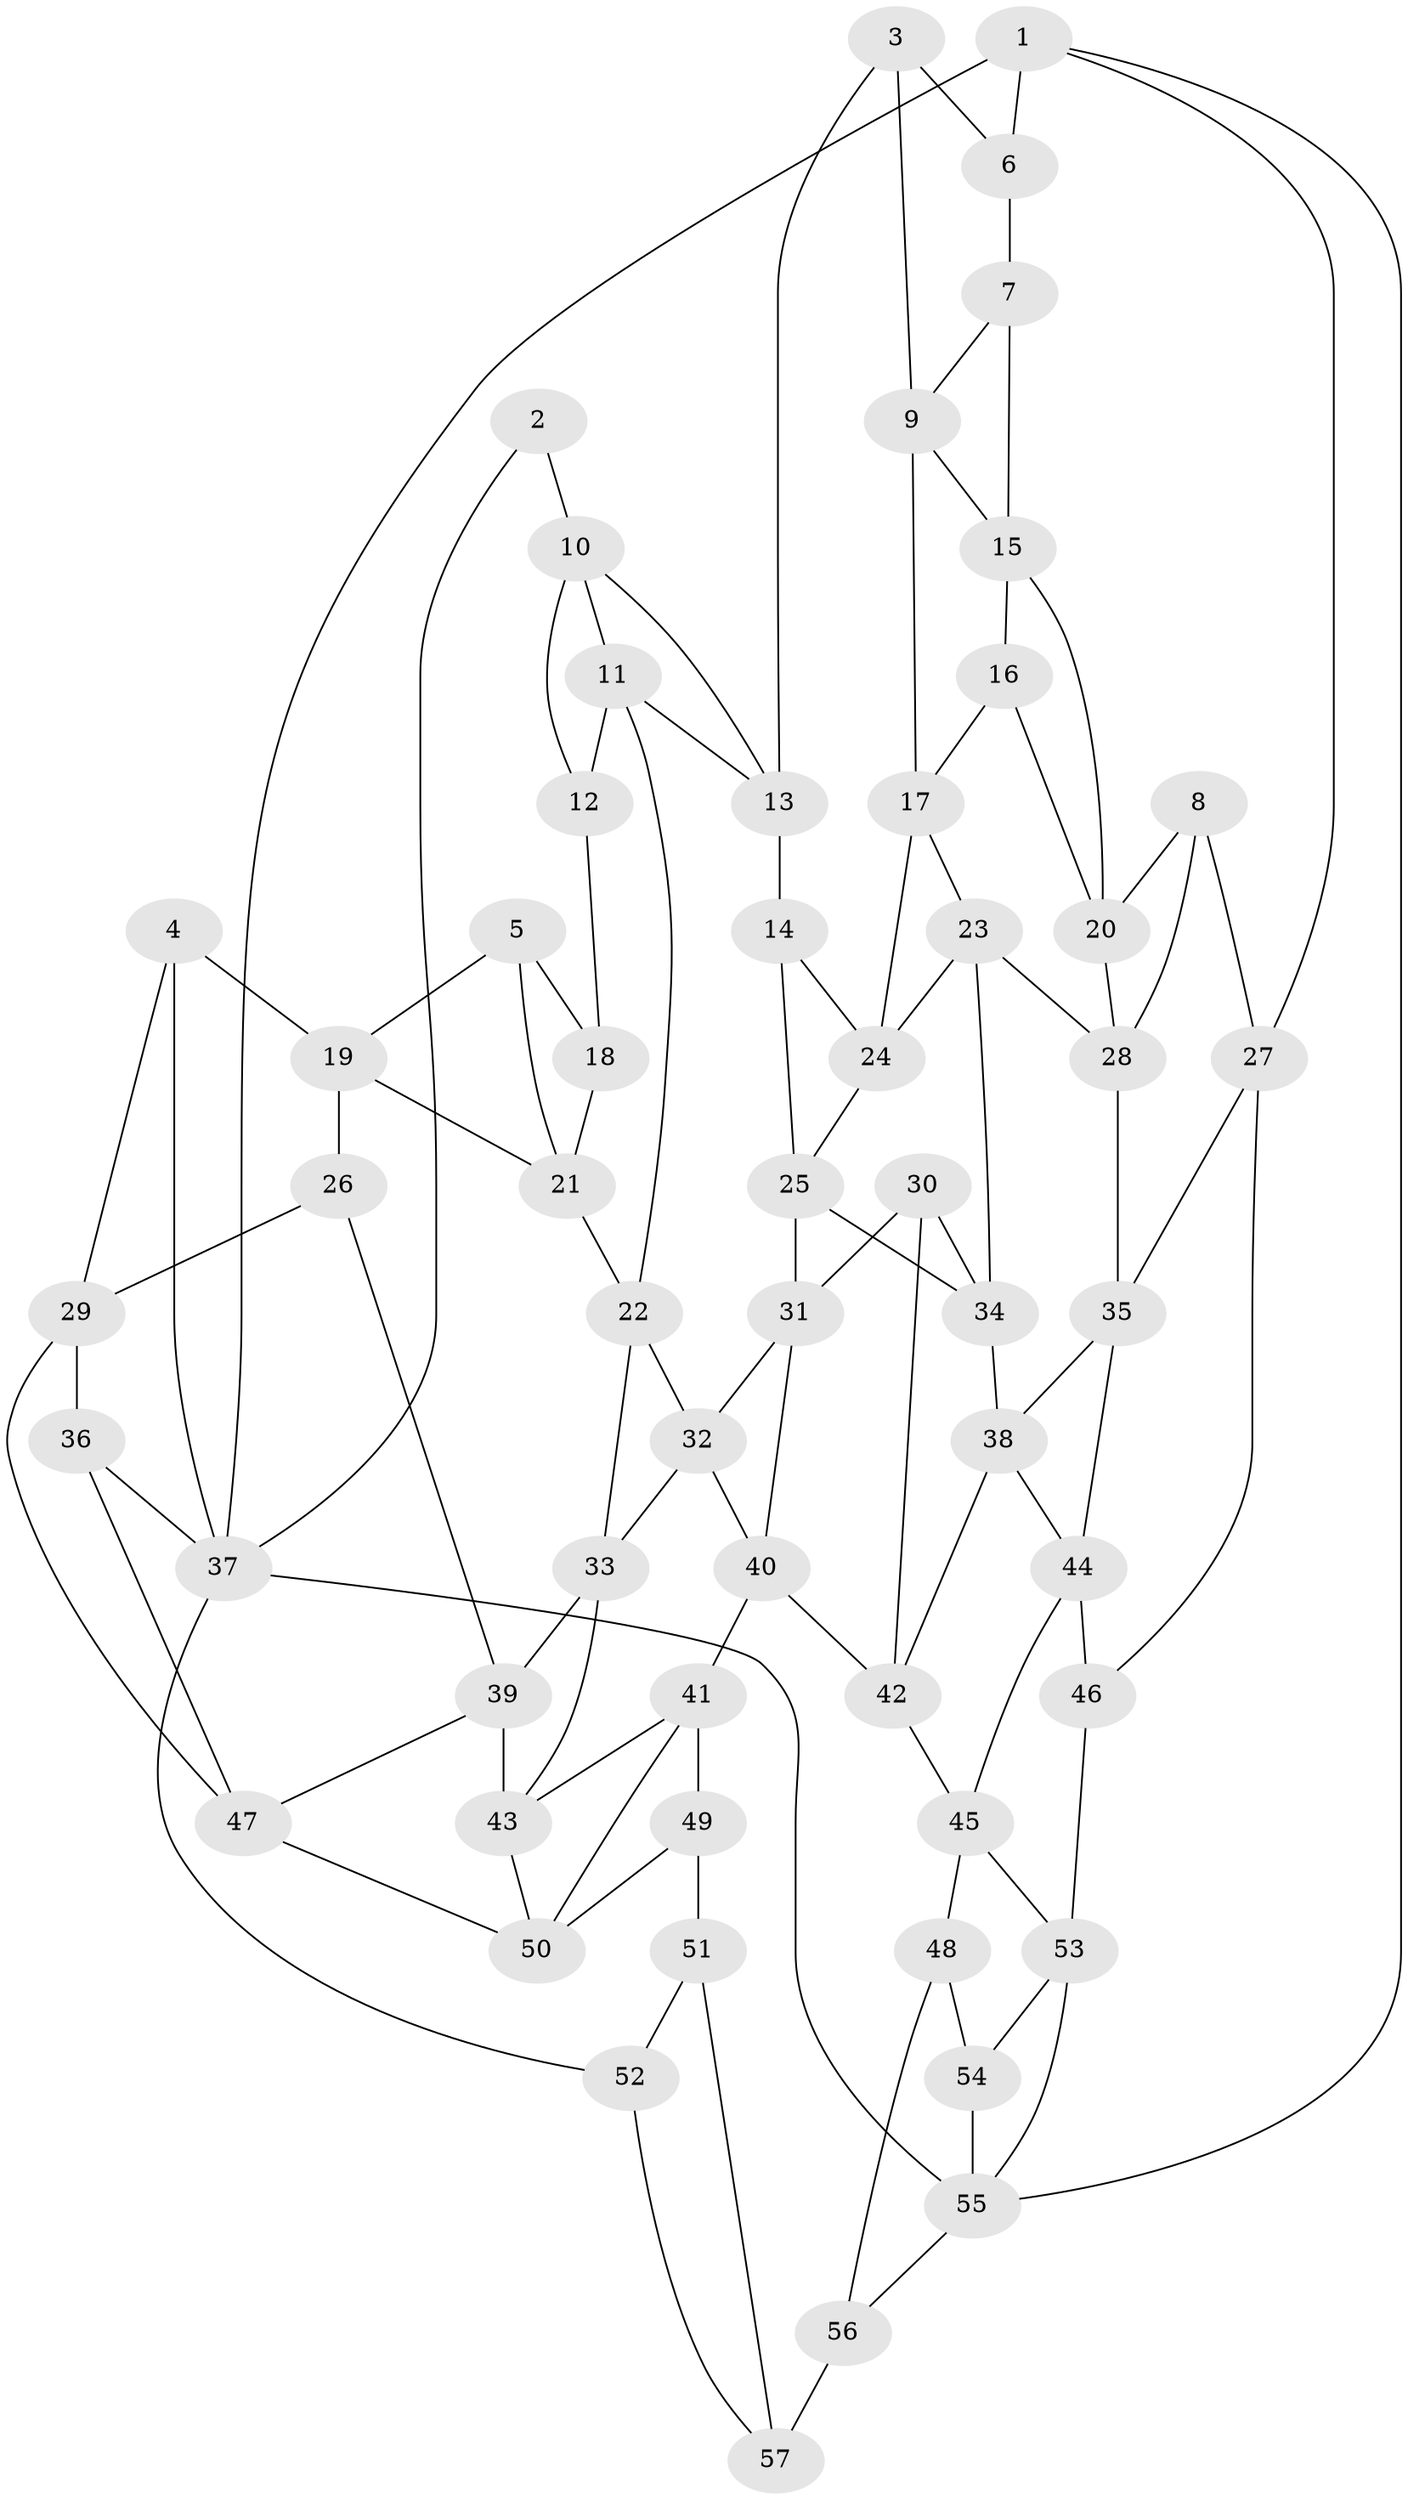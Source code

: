 // original degree distribution, {3: 0.017543859649122806, 4: 0.21929824561403508, 5: 0.5614035087719298, 6: 0.20175438596491227}
// Generated by graph-tools (version 1.1) at 2025/03/03/09/25 03:03:14]
// undirected, 57 vertices, 104 edges
graph export_dot {
graph [start="1"]
  node [color=gray90,style=filled];
  1;
  2;
  3;
  4;
  5;
  6;
  7;
  8;
  9;
  10;
  11;
  12;
  13;
  14;
  15;
  16;
  17;
  18;
  19;
  20;
  21;
  22;
  23;
  24;
  25;
  26;
  27;
  28;
  29;
  30;
  31;
  32;
  33;
  34;
  35;
  36;
  37;
  38;
  39;
  40;
  41;
  42;
  43;
  44;
  45;
  46;
  47;
  48;
  49;
  50;
  51;
  52;
  53;
  54;
  55;
  56;
  57;
  1 -- 6 [weight=2.0];
  1 -- 27 [weight=1.0];
  1 -- 37 [weight=1.0];
  1 -- 55 [weight=1.0];
  2 -- 10 [weight=1.0];
  2 -- 37 [weight=1.0];
  3 -- 6 [weight=1.0];
  3 -- 9 [weight=1.0];
  3 -- 13 [weight=1.0];
  4 -- 19 [weight=1.0];
  4 -- 29 [weight=1.0];
  4 -- 37 [weight=1.0];
  5 -- 18 [weight=1.0];
  5 -- 19 [weight=1.0];
  5 -- 21 [weight=1.0];
  6 -- 7 [weight=2.0];
  7 -- 9 [weight=1.0];
  7 -- 15 [weight=1.0];
  8 -- 20 [weight=1.0];
  8 -- 27 [weight=1.0];
  8 -- 28 [weight=1.0];
  9 -- 15 [weight=1.0];
  9 -- 17 [weight=1.0];
  10 -- 11 [weight=1.0];
  10 -- 12 [weight=1.0];
  10 -- 13 [weight=1.0];
  11 -- 12 [weight=1.0];
  11 -- 13 [weight=1.0];
  11 -- 22 [weight=1.0];
  12 -- 18 [weight=2.0];
  13 -- 14 [weight=1.0];
  14 -- 24 [weight=1.0];
  14 -- 25 [weight=1.0];
  15 -- 16 [weight=1.0];
  15 -- 20 [weight=1.0];
  16 -- 17 [weight=1.0];
  16 -- 20 [weight=1.0];
  17 -- 23 [weight=1.0];
  17 -- 24 [weight=1.0];
  18 -- 21 [weight=1.0];
  19 -- 21 [weight=1.0];
  19 -- 26 [weight=1.0];
  20 -- 28 [weight=1.0];
  21 -- 22 [weight=1.0];
  22 -- 32 [weight=1.0];
  22 -- 33 [weight=1.0];
  23 -- 24 [weight=1.0];
  23 -- 28 [weight=1.0];
  23 -- 34 [weight=1.0];
  24 -- 25 [weight=1.0];
  25 -- 31 [weight=1.0];
  25 -- 34 [weight=1.0];
  26 -- 29 [weight=1.0];
  26 -- 39 [weight=1.0];
  27 -- 35 [weight=1.0];
  27 -- 46 [weight=1.0];
  28 -- 35 [weight=1.0];
  29 -- 36 [weight=1.0];
  29 -- 47 [weight=1.0];
  30 -- 31 [weight=1.0];
  30 -- 34 [weight=1.0];
  30 -- 42 [weight=1.0];
  31 -- 32 [weight=1.0];
  31 -- 40 [weight=1.0];
  32 -- 33 [weight=1.0];
  32 -- 40 [weight=1.0];
  33 -- 39 [weight=1.0];
  33 -- 43 [weight=1.0];
  34 -- 38 [weight=1.0];
  35 -- 38 [weight=1.0];
  35 -- 44 [weight=1.0];
  36 -- 37 [weight=1.0];
  36 -- 47 [weight=1.0];
  37 -- 52 [weight=1.0];
  37 -- 55 [weight=1.0];
  38 -- 42 [weight=1.0];
  38 -- 44 [weight=1.0];
  39 -- 43 [weight=1.0];
  39 -- 47 [weight=1.0];
  40 -- 41 [weight=1.0];
  40 -- 42 [weight=1.0];
  41 -- 43 [weight=1.0];
  41 -- 49 [weight=1.0];
  41 -- 50 [weight=1.0];
  42 -- 45 [weight=1.0];
  43 -- 50 [weight=1.0];
  44 -- 45 [weight=1.0];
  44 -- 46 [weight=1.0];
  45 -- 48 [weight=1.0];
  45 -- 53 [weight=1.0];
  46 -- 53 [weight=2.0];
  47 -- 50 [weight=1.0];
  48 -- 54 [weight=1.0];
  48 -- 56 [weight=1.0];
  49 -- 50 [weight=1.0];
  49 -- 51 [weight=2.0];
  51 -- 52 [weight=1.0];
  51 -- 57 [weight=1.0];
  52 -- 57 [weight=1.0];
  53 -- 54 [weight=2.0];
  53 -- 55 [weight=1.0];
  54 -- 55 [weight=1.0];
  55 -- 56 [weight=1.0];
  56 -- 57 [weight=2.0];
}
